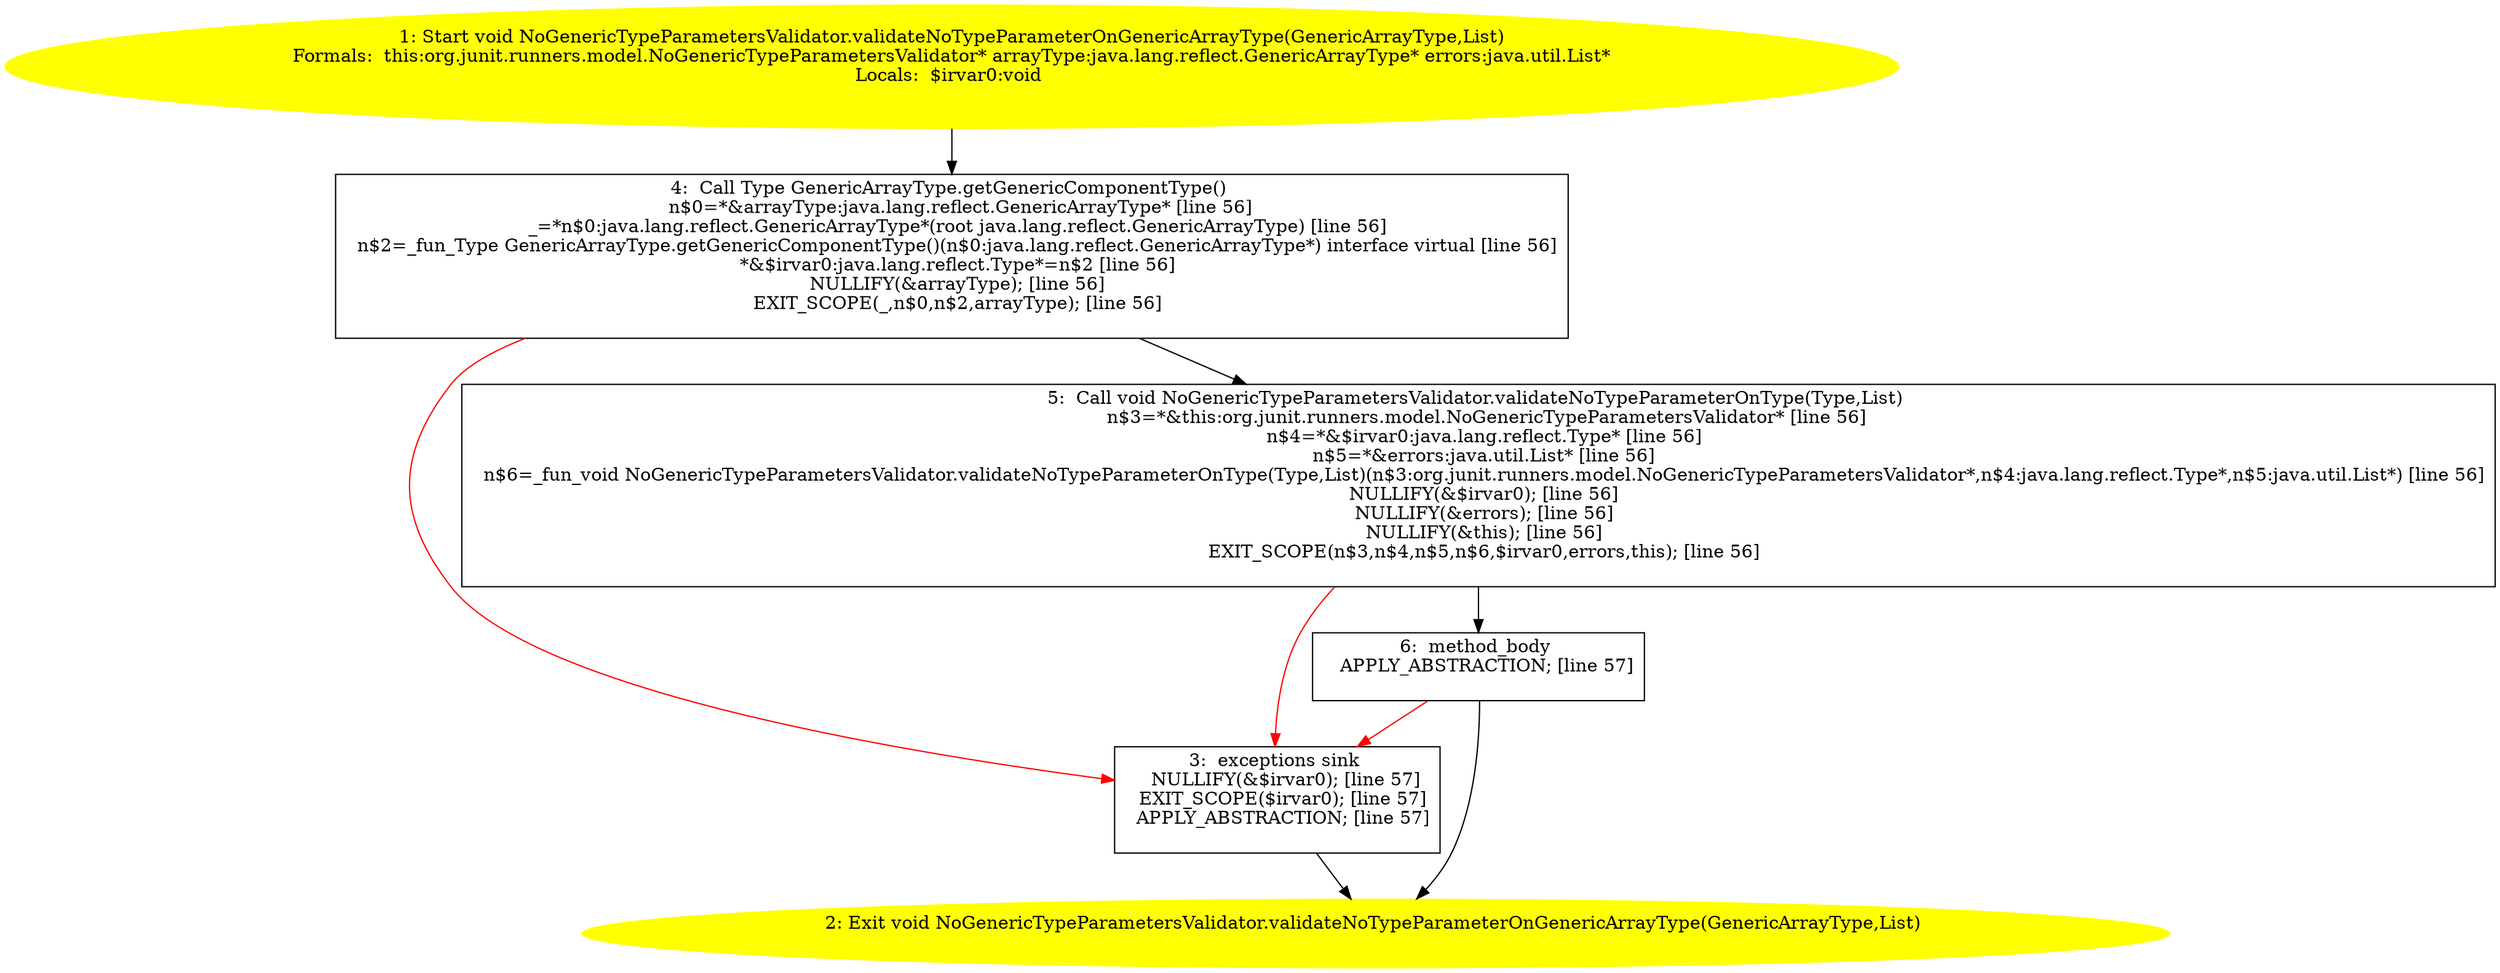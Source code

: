 /* @generated */
digraph cfg {
"org.junit.runners.model.NoGenericTypeParametersValidator.validateNoTypeParameterOnGenericArrayType(j.1d6997e4fd994ea9397148a0c7f6451b_1" [label="1: Start void NoGenericTypeParametersValidator.validateNoTypeParameterOnGenericArrayType(GenericArrayType,List)\nFormals:  this:org.junit.runners.model.NoGenericTypeParametersValidator* arrayType:java.lang.reflect.GenericArrayType* errors:java.util.List*\nLocals:  $irvar0:void \n  " color=yellow style=filled]
	

	 "org.junit.runners.model.NoGenericTypeParametersValidator.validateNoTypeParameterOnGenericArrayType(j.1d6997e4fd994ea9397148a0c7f6451b_1" -> "org.junit.runners.model.NoGenericTypeParametersValidator.validateNoTypeParameterOnGenericArrayType(j.1d6997e4fd994ea9397148a0c7f6451b_4" ;
"org.junit.runners.model.NoGenericTypeParametersValidator.validateNoTypeParameterOnGenericArrayType(j.1d6997e4fd994ea9397148a0c7f6451b_2" [label="2: Exit void NoGenericTypeParametersValidator.validateNoTypeParameterOnGenericArrayType(GenericArrayType,List) \n  " color=yellow style=filled]
	

"org.junit.runners.model.NoGenericTypeParametersValidator.validateNoTypeParameterOnGenericArrayType(j.1d6997e4fd994ea9397148a0c7f6451b_3" [label="3:  exceptions sink \n   NULLIFY(&$irvar0); [line 57]\n  EXIT_SCOPE($irvar0); [line 57]\n  APPLY_ABSTRACTION; [line 57]\n " shape="box"]
	

	 "org.junit.runners.model.NoGenericTypeParametersValidator.validateNoTypeParameterOnGenericArrayType(j.1d6997e4fd994ea9397148a0c7f6451b_3" -> "org.junit.runners.model.NoGenericTypeParametersValidator.validateNoTypeParameterOnGenericArrayType(j.1d6997e4fd994ea9397148a0c7f6451b_2" ;
"org.junit.runners.model.NoGenericTypeParametersValidator.validateNoTypeParameterOnGenericArrayType(j.1d6997e4fd994ea9397148a0c7f6451b_4" [label="4:  Call Type GenericArrayType.getGenericComponentType() \n   n$0=*&arrayType:java.lang.reflect.GenericArrayType* [line 56]\n  _=*n$0:java.lang.reflect.GenericArrayType*(root java.lang.reflect.GenericArrayType) [line 56]\n  n$2=_fun_Type GenericArrayType.getGenericComponentType()(n$0:java.lang.reflect.GenericArrayType*) interface virtual [line 56]\n  *&$irvar0:java.lang.reflect.Type*=n$2 [line 56]\n  NULLIFY(&arrayType); [line 56]\n  EXIT_SCOPE(_,n$0,n$2,arrayType); [line 56]\n " shape="box"]
	

	 "org.junit.runners.model.NoGenericTypeParametersValidator.validateNoTypeParameterOnGenericArrayType(j.1d6997e4fd994ea9397148a0c7f6451b_4" -> "org.junit.runners.model.NoGenericTypeParametersValidator.validateNoTypeParameterOnGenericArrayType(j.1d6997e4fd994ea9397148a0c7f6451b_5" ;
	 "org.junit.runners.model.NoGenericTypeParametersValidator.validateNoTypeParameterOnGenericArrayType(j.1d6997e4fd994ea9397148a0c7f6451b_4" -> "org.junit.runners.model.NoGenericTypeParametersValidator.validateNoTypeParameterOnGenericArrayType(j.1d6997e4fd994ea9397148a0c7f6451b_3" [color="red" ];
"org.junit.runners.model.NoGenericTypeParametersValidator.validateNoTypeParameterOnGenericArrayType(j.1d6997e4fd994ea9397148a0c7f6451b_5" [label="5:  Call void NoGenericTypeParametersValidator.validateNoTypeParameterOnType(Type,List) \n   n$3=*&this:org.junit.runners.model.NoGenericTypeParametersValidator* [line 56]\n  n$4=*&$irvar0:java.lang.reflect.Type* [line 56]\n  n$5=*&errors:java.util.List* [line 56]\n  n$6=_fun_void NoGenericTypeParametersValidator.validateNoTypeParameterOnType(Type,List)(n$3:org.junit.runners.model.NoGenericTypeParametersValidator*,n$4:java.lang.reflect.Type*,n$5:java.util.List*) [line 56]\n  NULLIFY(&$irvar0); [line 56]\n  NULLIFY(&errors); [line 56]\n  NULLIFY(&this); [line 56]\n  EXIT_SCOPE(n$3,n$4,n$5,n$6,$irvar0,errors,this); [line 56]\n " shape="box"]
	

	 "org.junit.runners.model.NoGenericTypeParametersValidator.validateNoTypeParameterOnGenericArrayType(j.1d6997e4fd994ea9397148a0c7f6451b_5" -> "org.junit.runners.model.NoGenericTypeParametersValidator.validateNoTypeParameterOnGenericArrayType(j.1d6997e4fd994ea9397148a0c7f6451b_6" ;
	 "org.junit.runners.model.NoGenericTypeParametersValidator.validateNoTypeParameterOnGenericArrayType(j.1d6997e4fd994ea9397148a0c7f6451b_5" -> "org.junit.runners.model.NoGenericTypeParametersValidator.validateNoTypeParameterOnGenericArrayType(j.1d6997e4fd994ea9397148a0c7f6451b_3" [color="red" ];
"org.junit.runners.model.NoGenericTypeParametersValidator.validateNoTypeParameterOnGenericArrayType(j.1d6997e4fd994ea9397148a0c7f6451b_6" [label="6:  method_body \n   APPLY_ABSTRACTION; [line 57]\n " shape="box"]
	

	 "org.junit.runners.model.NoGenericTypeParametersValidator.validateNoTypeParameterOnGenericArrayType(j.1d6997e4fd994ea9397148a0c7f6451b_6" -> "org.junit.runners.model.NoGenericTypeParametersValidator.validateNoTypeParameterOnGenericArrayType(j.1d6997e4fd994ea9397148a0c7f6451b_2" ;
	 "org.junit.runners.model.NoGenericTypeParametersValidator.validateNoTypeParameterOnGenericArrayType(j.1d6997e4fd994ea9397148a0c7f6451b_6" -> "org.junit.runners.model.NoGenericTypeParametersValidator.validateNoTypeParameterOnGenericArrayType(j.1d6997e4fd994ea9397148a0c7f6451b_3" [color="red" ];
}
